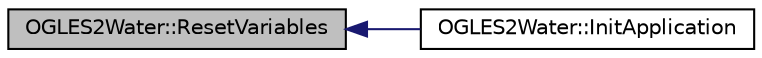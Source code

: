 digraph "OGLES2Water::ResetVariables"
{
  edge [fontname="Helvetica",fontsize="10",labelfontname="Helvetica",labelfontsize="10"];
  node [fontname="Helvetica",fontsize="10",shape=record];
  rankdir="LR";
  Node1 [label="OGLES2Water::ResetVariables",height=0.2,width=0.4,color="black", fillcolor="grey75", style="filled", fontcolor="black"];
  Node1 -> Node2 [dir="back",color="midnightblue",fontsize="10",style="solid",fontname="Helvetica"];
  Node2 [label="OGLES2Water::InitApplication",height=0.2,width=0.4,color="black", fillcolor="white", style="filled",URL="$class_o_g_l_e_s2_water.html#a62041b0906766ba1af233d3a5bab4f17"];
}
